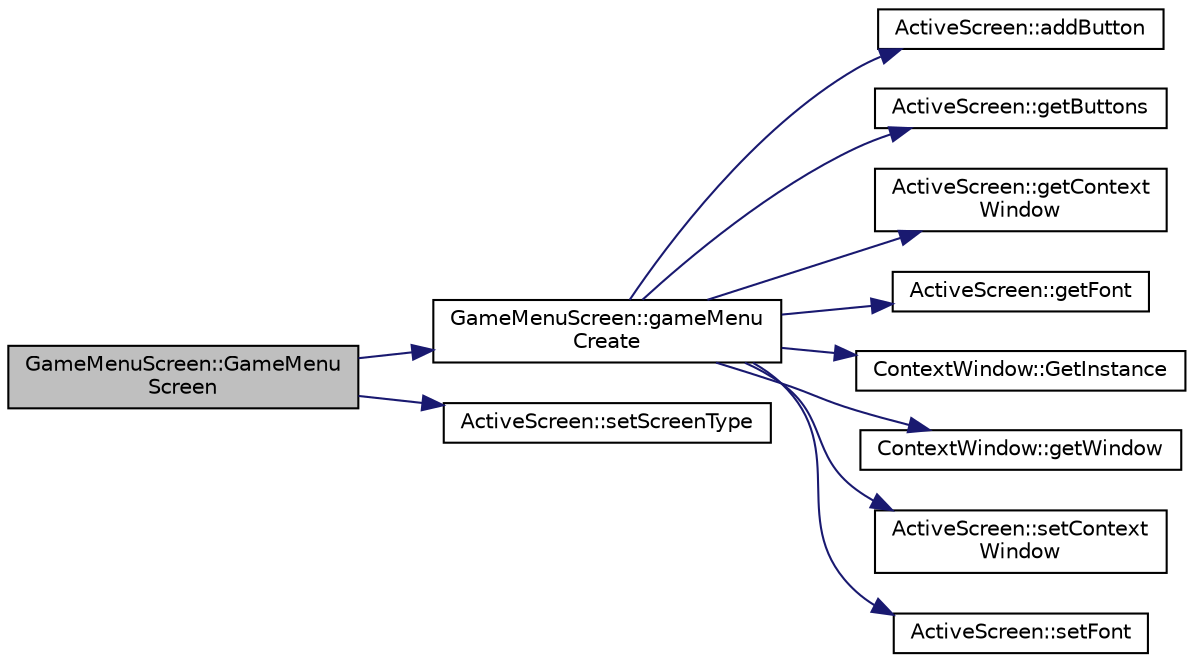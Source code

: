 digraph "GameMenuScreen::GameMenuScreen"
{
 // LATEX_PDF_SIZE
  edge [fontname="Helvetica",fontsize="10",labelfontname="Helvetica",labelfontsize="10"];
  node [fontname="Helvetica",fontsize="10",shape=record];
  rankdir="LR";
  Node1 [label="GameMenuScreen::GameMenu\lScreen",height=0.2,width=0.4,color="black", fillcolor="grey75", style="filled", fontcolor="black",tooltip=" "];
  Node1 -> Node2 [color="midnightblue",fontsize="10",style="solid",fontname="Helvetica"];
  Node2 [label="GameMenuScreen::gameMenu\lCreate",height=0.2,width=0.4,color="black", fillcolor="white", style="filled",URL="$class_game_menu_screen.html#af17f9c5e3353be5c531251c4e78d6d0c",tooltip=" "];
  Node2 -> Node3 [color="midnightblue",fontsize="10",style="solid",fontname="Helvetica"];
  Node3 [label="ActiveScreen::addButton",height=0.2,width=0.4,color="black", fillcolor="white", style="filled",URL="$class_active_screen.html#ae0a7c90f6f382c7f0f3fa9ccd01c44f0",tooltip=" "];
  Node2 -> Node4 [color="midnightblue",fontsize="10",style="solid",fontname="Helvetica"];
  Node4 [label="ActiveScreen::getButtons",height=0.2,width=0.4,color="black", fillcolor="white", style="filled",URL="$class_active_screen.html#aefe54d9a04210b2985890f3657974484",tooltip=" "];
  Node2 -> Node5 [color="midnightblue",fontsize="10",style="solid",fontname="Helvetica"];
  Node5 [label="ActiveScreen::getContext\lWindow",height=0.2,width=0.4,color="black", fillcolor="white", style="filled",URL="$class_active_screen.html#ac7c3386bd133917396975a4b0a5a6e68",tooltip=" "];
  Node2 -> Node6 [color="midnightblue",fontsize="10",style="solid",fontname="Helvetica"];
  Node6 [label="ActiveScreen::getFont",height=0.2,width=0.4,color="black", fillcolor="white", style="filled",URL="$class_active_screen.html#a6566d6bd5327b662b7cf587b1c26ce61",tooltip=" "];
  Node2 -> Node7 [color="midnightblue",fontsize="10",style="solid",fontname="Helvetica"];
  Node7 [label="ContextWindow::GetInstance",height=0.2,width=0.4,color="black", fillcolor="white", style="filled",URL="$class_context_window.html#ae1d1fa169768a6ed2a1651f6d5594fc2",tooltip=" "];
  Node2 -> Node8 [color="midnightblue",fontsize="10",style="solid",fontname="Helvetica"];
  Node8 [label="ContextWindow::getWindow",height=0.2,width=0.4,color="black", fillcolor="white", style="filled",URL="$class_context_window.html#aeb95c8c03177e672167f42b7672f2d7f",tooltip=" "];
  Node2 -> Node9 [color="midnightblue",fontsize="10",style="solid",fontname="Helvetica"];
  Node9 [label="ActiveScreen::setContext\lWindow",height=0.2,width=0.4,color="black", fillcolor="white", style="filled",URL="$class_active_screen.html#a3de2c1b9355ef27577cf8af01c0f4632",tooltip=" "];
  Node2 -> Node10 [color="midnightblue",fontsize="10",style="solid",fontname="Helvetica"];
  Node10 [label="ActiveScreen::setFont",height=0.2,width=0.4,color="black", fillcolor="white", style="filled",URL="$class_active_screen.html#ae56257f26e8cc35bc9bf476e4a633e20",tooltip=" "];
  Node1 -> Node11 [color="midnightblue",fontsize="10",style="solid",fontname="Helvetica"];
  Node11 [label="ActiveScreen::setScreenType",height=0.2,width=0.4,color="black", fillcolor="white", style="filled",URL="$class_active_screen.html#ac551bc4bf328afb1226d57cdf9e13daf",tooltip=" "];
}
